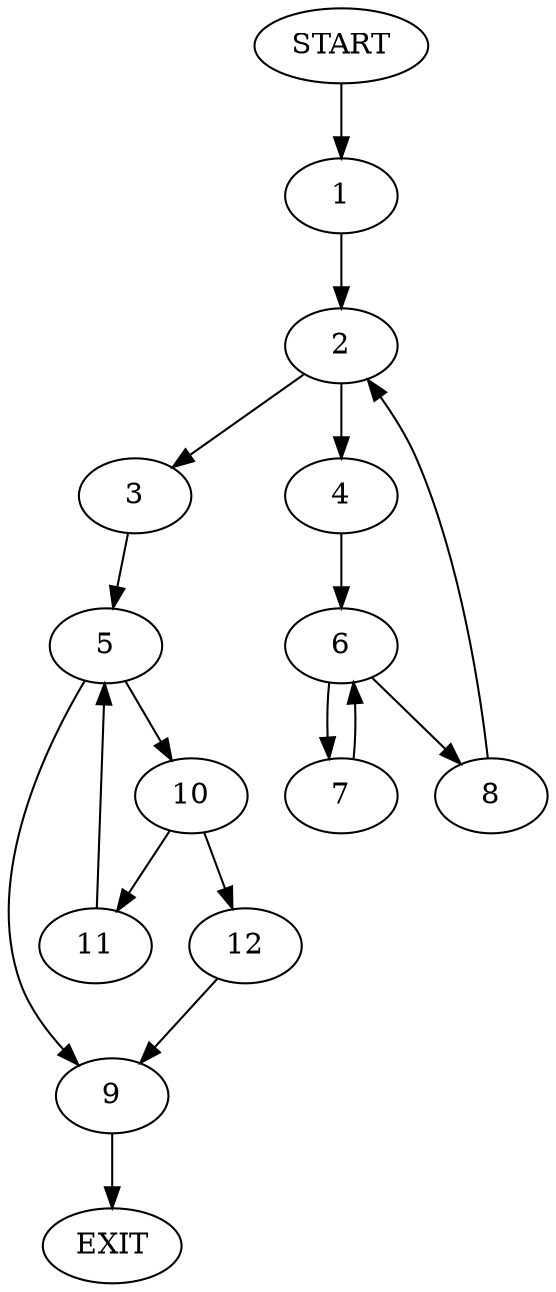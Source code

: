 digraph {
0 [label="START"]
13 [label="EXIT"]
0 -> 1
1 -> 2
2 -> 3
2 -> 4
3 -> 5
4 -> 6
6 -> 7
6 -> 8
7 -> 6
8 -> 2
5 -> 9
5 -> 10
10 -> 11
10 -> 12
9 -> 13
12 -> 9
11 -> 5
}
